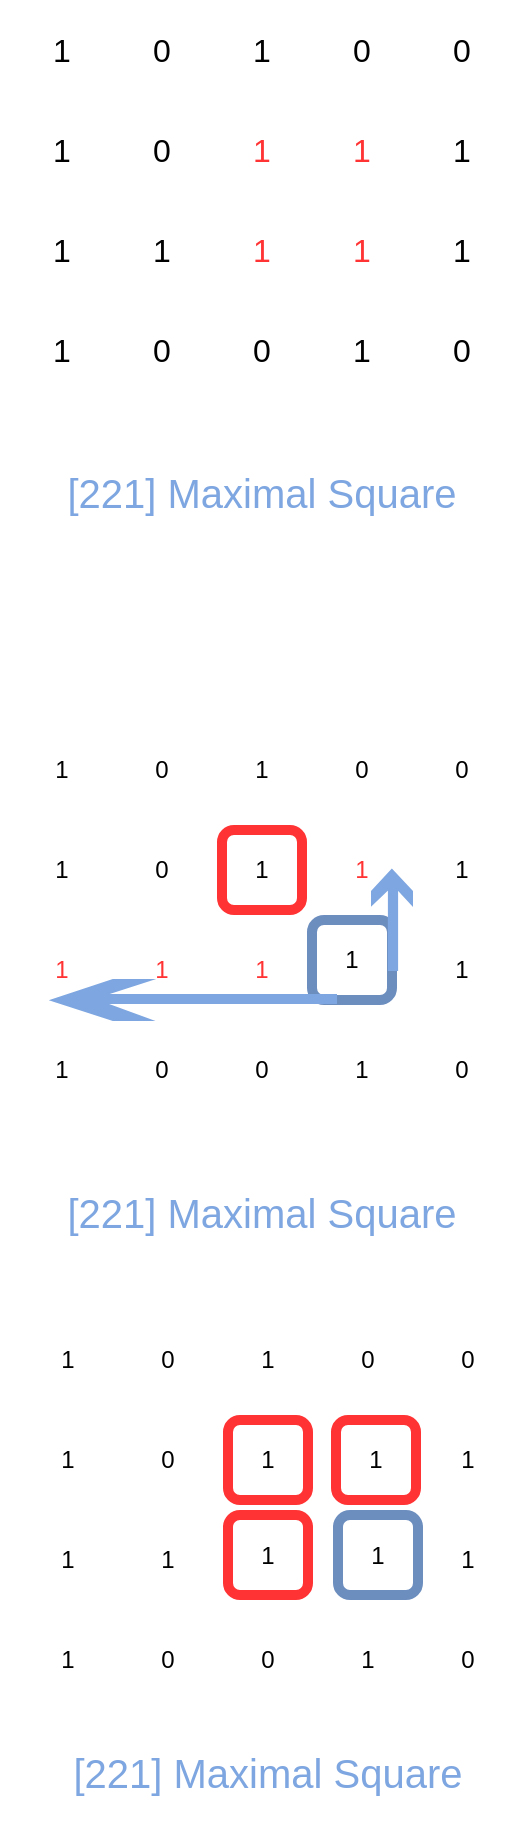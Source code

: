 <mxfile version="10.9.7" type="device"><diagram id="ITySGz5PNGcrqbwhJsbM" name="第 1 页"><mxGraphModel dx="1426" dy="893" grid="1" gridSize="10" guides="1" tooltips="1" connect="1" arrows="1" fold="1" page="1" pageScale="1" pageWidth="827" pageHeight="1169" math="0" shadow="0"><root><mxCell id="0"/><mxCell id="1" parent="0"/><mxCell id="3EWKEpGAevhigXG81Thf-1" value="1" style="rounded=0;whiteSpace=wrap;html=1;strokeColor=none;fillColor=none;fontSize=16;" vertex="1" parent="1"><mxGeometry x="160" y="80" width="50" height="50" as="geometry"/></mxCell><mxCell id="3EWKEpGAevhigXG81Thf-2" value="0" style="rounded=0;whiteSpace=wrap;html=1;strokeColor=none;fillColor=none;fontSize=16;" vertex="1" parent="1"><mxGeometry x="210" y="80" width="50" height="50" as="geometry"/></mxCell><mxCell id="3EWKEpGAevhigXG81Thf-3" value="1" style="rounded=0;whiteSpace=wrap;html=1;strokeColor=none;fillColor=none;fontSize=16;" vertex="1" parent="1"><mxGeometry x="260" y="80" width="50" height="50" as="geometry"/></mxCell><mxCell id="3EWKEpGAevhigXG81Thf-4" value="0" style="rounded=0;whiteSpace=wrap;html=1;strokeColor=none;fillColor=none;fontSize=16;" vertex="1" parent="1"><mxGeometry x="310" y="80" width="50" height="50" as="geometry"/></mxCell><mxCell id="3EWKEpGAevhigXG81Thf-5" value="0" style="rounded=0;whiteSpace=wrap;html=1;strokeColor=none;fillColor=none;fontSize=16;" vertex="1" parent="1"><mxGeometry x="360" y="80" width="50" height="50" as="geometry"/></mxCell><mxCell id="3EWKEpGAevhigXG81Thf-6" value="1" style="rounded=0;whiteSpace=wrap;html=1;strokeColor=none;fillColor=none;fontSize=16;" vertex="1" parent="1"><mxGeometry x="160" y="130" width="50" height="50" as="geometry"/></mxCell><mxCell id="3EWKEpGAevhigXG81Thf-7" value="0" style="rounded=0;whiteSpace=wrap;html=1;strokeColor=none;fillColor=none;fontSize=16;" vertex="1" parent="1"><mxGeometry x="210" y="130" width="50" height="50" as="geometry"/></mxCell><mxCell id="3EWKEpGAevhigXG81Thf-8" value="1" style="rounded=0;whiteSpace=wrap;html=1;fontColor=#FF3333;strokeColor=none;fillColor=none;fontSize=16;" vertex="1" parent="1"><mxGeometry x="260" y="130" width="50" height="50" as="geometry"/></mxCell><mxCell id="3EWKEpGAevhigXG81Thf-9" value="1" style="rounded=0;whiteSpace=wrap;html=1;fontColor=#FF3333;strokeColor=none;fillColor=none;fontSize=16;" vertex="1" parent="1"><mxGeometry x="310" y="130" width="50" height="50" as="geometry"/></mxCell><mxCell id="3EWKEpGAevhigXG81Thf-10" value="1" style="rounded=0;whiteSpace=wrap;html=1;strokeColor=none;fillColor=none;fontSize=16;" vertex="1" parent="1"><mxGeometry x="360" y="130" width="50" height="50" as="geometry"/></mxCell><mxCell id="3EWKEpGAevhigXG81Thf-11" value="1" style="rounded=0;whiteSpace=wrap;html=1;strokeColor=none;fillColor=none;fontSize=16;" vertex="1" parent="1"><mxGeometry x="160" y="180" width="50" height="50" as="geometry"/></mxCell><mxCell id="3EWKEpGAevhigXG81Thf-12" value="1" style="rounded=0;whiteSpace=wrap;html=1;strokeColor=none;fillColor=none;fontSize=16;" vertex="1" parent="1"><mxGeometry x="210" y="180" width="50" height="50" as="geometry"/></mxCell><mxCell id="3EWKEpGAevhigXG81Thf-13" value="1" style="rounded=0;whiteSpace=wrap;html=1;fontColor=#FF3333;strokeColor=none;fillColor=none;fontSize=16;" vertex="1" parent="1"><mxGeometry x="260" y="180" width="50" height="50" as="geometry"/></mxCell><mxCell id="3EWKEpGAevhigXG81Thf-14" value="1" style="rounded=0;whiteSpace=wrap;html=1;fontColor=#FF3333;strokeColor=none;fillColor=none;fontSize=16;" vertex="1" parent="1"><mxGeometry x="310" y="180" width="50" height="50" as="geometry"/></mxCell><mxCell id="3EWKEpGAevhigXG81Thf-15" value="1" style="rounded=0;whiteSpace=wrap;html=1;strokeColor=none;fillColor=none;fontSize=16;" vertex="1" parent="1"><mxGeometry x="360" y="180" width="50" height="50" as="geometry"/></mxCell><mxCell id="3EWKEpGAevhigXG81Thf-16" value="1" style="rounded=0;whiteSpace=wrap;html=1;strokeColor=none;fillColor=none;fontSize=16;" vertex="1" parent="1"><mxGeometry x="160" y="230" width="50" height="50" as="geometry"/></mxCell><mxCell id="3EWKEpGAevhigXG81Thf-17" value="0" style="rounded=0;whiteSpace=wrap;html=1;strokeColor=none;fillColor=none;fontSize=16;" vertex="1" parent="1"><mxGeometry x="210" y="230" width="50" height="50" as="geometry"/></mxCell><mxCell id="3EWKEpGAevhigXG81Thf-18" value="0" style="rounded=0;whiteSpace=wrap;html=1;strokeColor=none;fillColor=none;fontSize=16;" vertex="1" parent="1"><mxGeometry x="260" y="230" width="50" height="50" as="geometry"/></mxCell><mxCell id="3EWKEpGAevhigXG81Thf-19" value="1" style="rounded=0;whiteSpace=wrap;html=1;strokeColor=none;fillColor=none;fontSize=16;" vertex="1" parent="1"><mxGeometry x="310" y="230" width="50" height="50" as="geometry"/></mxCell><mxCell id="3EWKEpGAevhigXG81Thf-20" value="0" style="rounded=0;whiteSpace=wrap;html=1;strokeColor=none;fillColor=none;fontSize=16;" vertex="1" parent="1"><mxGeometry x="360" y="230" width="50" height="50" as="geometry"/></mxCell><mxCell id="3EWKEpGAevhigXG81Thf-21" value="1" style="rounded=0;whiteSpace=wrap;html=1;fillColor=none;strokeColor=none;" vertex="1" parent="1"><mxGeometry x="160" y="440" width="50" height="50" as="geometry"/></mxCell><mxCell id="3EWKEpGAevhigXG81Thf-22" value="0" style="rounded=0;whiteSpace=wrap;html=1;fillColor=none;strokeColor=none;" vertex="1" parent="1"><mxGeometry x="210" y="440" width="50" height="50" as="geometry"/></mxCell><mxCell id="3EWKEpGAevhigXG81Thf-23" value="1" style="rounded=0;whiteSpace=wrap;html=1;fillColor=none;strokeColor=none;" vertex="1" parent="1"><mxGeometry x="260" y="440" width="50" height="50" as="geometry"/></mxCell><mxCell id="3EWKEpGAevhigXG81Thf-24" value="0" style="rounded=0;whiteSpace=wrap;html=1;fillColor=none;strokeColor=none;" vertex="1" parent="1"><mxGeometry x="310" y="440" width="50" height="50" as="geometry"/></mxCell><mxCell id="3EWKEpGAevhigXG81Thf-25" value="0" style="rounded=0;whiteSpace=wrap;html=1;fillColor=none;strokeColor=none;" vertex="1" parent="1"><mxGeometry x="360" y="440" width="50" height="50" as="geometry"/></mxCell><mxCell id="3EWKEpGAevhigXG81Thf-26" value="1" style="rounded=0;whiteSpace=wrap;html=1;fillColor=none;strokeColor=none;" vertex="1" parent="1"><mxGeometry x="160" y="490" width="50" height="50" as="geometry"/></mxCell><mxCell id="3EWKEpGAevhigXG81Thf-27" value="0" style="rounded=0;whiteSpace=wrap;html=1;fillColor=none;strokeColor=none;" vertex="1" parent="1"><mxGeometry x="210" y="490" width="50" height="50" as="geometry"/></mxCell><mxCell id="3EWKEpGAevhigXG81Thf-28" value="1" style="rounded=1;whiteSpace=wrap;html=1;strokeColor=#FF3333;strokeWidth=5;fillColor=none;" vertex="1" parent="1"><mxGeometry x="265" y="495" width="40" height="40" as="geometry"/></mxCell><mxCell id="3EWKEpGAevhigXG81Thf-29" value="1" style="rounded=0;whiteSpace=wrap;html=1;fillColor=none;strokeColor=none;fontColor=#FF3333;" vertex="1" parent="1"><mxGeometry x="310" y="490" width="50" height="50" as="geometry"/></mxCell><mxCell id="3EWKEpGAevhigXG81Thf-30" value="1" style="rounded=0;whiteSpace=wrap;html=1;fillColor=none;strokeColor=none;" vertex="1" parent="1"><mxGeometry x="360" y="490" width="50" height="50" as="geometry"/></mxCell><mxCell id="3EWKEpGAevhigXG81Thf-31" value="1" style="rounded=0;whiteSpace=wrap;html=1;fillColor=none;strokeColor=none;fontColor=#FF3333;" vertex="1" parent="1"><mxGeometry x="160" y="540" width="50" height="50" as="geometry"/></mxCell><mxCell id="3EWKEpGAevhigXG81Thf-32" value="1" style="rounded=0;whiteSpace=wrap;html=1;fillColor=none;strokeColor=none;fontColor=#FF3333;" vertex="1" parent="1"><mxGeometry x="210" y="540" width="50" height="50" as="geometry"/></mxCell><mxCell id="3EWKEpGAevhigXG81Thf-33" value="1" style="rounded=0;whiteSpace=wrap;html=1;fillColor=none;strokeColor=none;fontColor=#FF3333;" vertex="1" parent="1"><mxGeometry x="260" y="540" width="50" height="50" as="geometry"/></mxCell><mxCell id="3EWKEpGAevhigXG81Thf-34" value="1" style="rounded=1;whiteSpace=wrap;html=1;strokeColor=#6c8ebf;strokeWidth=5;fillColor=none;perimeterSpacing=29;" vertex="1" parent="1"><mxGeometry x="310" y="540" width="40" height="40" as="geometry"/></mxCell><mxCell id="3EWKEpGAevhigXG81Thf-35" value="1" style="rounded=0;whiteSpace=wrap;html=1;fillColor=none;strokeColor=none;" vertex="1" parent="1"><mxGeometry x="360" y="540" width="50" height="50" as="geometry"/></mxCell><mxCell id="3EWKEpGAevhigXG81Thf-36" value="1" style="rounded=0;whiteSpace=wrap;html=1;fillColor=none;strokeColor=none;" vertex="1" parent="1"><mxGeometry x="160" y="590" width="50" height="50" as="geometry"/></mxCell><mxCell id="3EWKEpGAevhigXG81Thf-37" value="0" style="rounded=0;whiteSpace=wrap;html=1;fillColor=none;strokeColor=none;" vertex="1" parent="1"><mxGeometry x="210" y="590" width="50" height="50" as="geometry"/></mxCell><mxCell id="3EWKEpGAevhigXG81Thf-38" value="0" style="rounded=0;whiteSpace=wrap;html=1;fillColor=none;strokeColor=none;" vertex="1" parent="1"><mxGeometry x="260" y="590" width="50" height="50" as="geometry"/></mxCell><mxCell id="3EWKEpGAevhigXG81Thf-39" value="1" style="rounded=0;whiteSpace=wrap;html=1;fillColor=none;strokeColor=none;" vertex="1" parent="1"><mxGeometry x="310" y="590" width="50" height="50" as="geometry"/></mxCell><mxCell id="3EWKEpGAevhigXG81Thf-40" value="0" style="rounded=0;whiteSpace=wrap;html=1;fillColor=none;strokeColor=none;" vertex="1" parent="1"><mxGeometry x="360" y="590" width="50" height="50" as="geometry"/></mxCell><mxCell id="3EWKEpGAevhigXG81Thf-42" value="" style="pointerEvents=1;shadow=0;dashed=0;html=1;strokeColor=#7EA6E0;labelPosition=center;verticalLabelPosition=bottom;verticalAlign=top;align=center;shape=mxgraph.mscae.deprecated.poster_arrow;fillColor=#7EA6E0;direction=west;" vertex="1" parent="1"><mxGeometry x="340" y="515" width="20" height="50" as="geometry"/></mxCell><mxCell id="3EWKEpGAevhigXG81Thf-43" value="" style="pointerEvents=1;shadow=0;dashed=0;html=1;strokeColor=#7EA6E0;labelPosition=center;verticalLabelPosition=bottom;verticalAlign=top;align=center;shape=mxgraph.mscae.deprecated.poster_arrow;fillColor=#7EA6E0;direction=south;" vertex="1" parent="1"><mxGeometry x="180" y="570" width="142" height="20" as="geometry"/></mxCell><mxCell id="3EWKEpGAevhigXG81Thf-44" value="1" style="rounded=0;whiteSpace=wrap;html=1;fillColor=none;strokeColor=none;" vertex="1" parent="1"><mxGeometry x="163" y="735" width="50" height="50" as="geometry"/></mxCell><mxCell id="3EWKEpGAevhigXG81Thf-45" value="0" style="rounded=0;whiteSpace=wrap;html=1;fillColor=none;strokeColor=none;" vertex="1" parent="1"><mxGeometry x="213" y="735" width="50" height="50" as="geometry"/></mxCell><mxCell id="3EWKEpGAevhigXG81Thf-46" value="1" style="rounded=0;whiteSpace=wrap;html=1;fillColor=none;strokeColor=none;" vertex="1" parent="1"><mxGeometry x="263" y="735" width="50" height="50" as="geometry"/></mxCell><mxCell id="3EWKEpGAevhigXG81Thf-47" value="0" style="rounded=0;whiteSpace=wrap;html=1;fillColor=none;strokeColor=none;" vertex="1" parent="1"><mxGeometry x="313" y="735" width="50" height="50" as="geometry"/></mxCell><mxCell id="3EWKEpGAevhigXG81Thf-48" value="0" style="rounded=0;whiteSpace=wrap;html=1;fillColor=none;strokeColor=none;" vertex="1" parent="1"><mxGeometry x="363" y="735" width="50" height="50" as="geometry"/></mxCell><mxCell id="3EWKEpGAevhigXG81Thf-49" value="1" style="rounded=0;whiteSpace=wrap;html=1;fillColor=none;strokeColor=none;" vertex="1" parent="1"><mxGeometry x="163" y="785" width="50" height="50" as="geometry"/></mxCell><mxCell id="3EWKEpGAevhigXG81Thf-50" value="0" style="rounded=0;whiteSpace=wrap;html=1;fillColor=none;strokeColor=none;" vertex="1" parent="1"><mxGeometry x="213" y="785" width="50" height="50" as="geometry"/></mxCell><mxCell id="3EWKEpGAevhigXG81Thf-51" value="1" style="rounded=1;whiteSpace=wrap;html=1;strokeColor=#FF3333;strokeWidth=5;fillColor=none;" vertex="1" parent="1"><mxGeometry x="268" y="790" width="40" height="40" as="geometry"/></mxCell><mxCell id="3EWKEpGAevhigXG81Thf-52" value="1" style="rounded=1;whiteSpace=wrap;html=1;fillColor=none;strokeColor=#FF3333;fontColor=#000000;strokeWidth=5;" vertex="1" parent="1"><mxGeometry x="322" y="790" width="40" height="40" as="geometry"/></mxCell><mxCell id="3EWKEpGAevhigXG81Thf-53" value="1" style="rounded=0;whiteSpace=wrap;html=1;fillColor=none;strokeColor=none;" vertex="1" parent="1"><mxGeometry x="363" y="785" width="50" height="50" as="geometry"/></mxCell><mxCell id="3EWKEpGAevhigXG81Thf-54" value="1" style="rounded=0;whiteSpace=wrap;html=1;fillColor=none;strokeColor=none;fontColor=#000000;" vertex="1" parent="1"><mxGeometry x="163" y="835" width="50" height="50" as="geometry"/></mxCell><mxCell id="3EWKEpGAevhigXG81Thf-55" value="1" style="rounded=0;whiteSpace=wrap;html=1;fillColor=none;strokeColor=none;fontColor=#000000;" vertex="1" parent="1"><mxGeometry x="213" y="835" width="50" height="50" as="geometry"/></mxCell><mxCell id="3EWKEpGAevhigXG81Thf-56" value="1" style="rounded=1;whiteSpace=wrap;html=1;fillColor=none;strokeColor=#FF3333;fontColor=#000000;strokeWidth=5;" vertex="1" parent="1"><mxGeometry x="268" y="837.5" width="40" height="40" as="geometry"/></mxCell><mxCell id="3EWKEpGAevhigXG81Thf-57" value="1" style="rounded=1;whiteSpace=wrap;html=1;strokeColor=#6c8ebf;strokeWidth=5;fillColor=none;perimeterSpacing=29;" vertex="1" parent="1"><mxGeometry x="323" y="837.5" width="40" height="40" as="geometry"/></mxCell><mxCell id="3EWKEpGAevhigXG81Thf-58" value="1" style="rounded=0;whiteSpace=wrap;html=1;fillColor=none;strokeColor=none;" vertex="1" parent="1"><mxGeometry x="363" y="835" width="50" height="50" as="geometry"/></mxCell><mxCell id="3EWKEpGAevhigXG81Thf-59" value="1" style="rounded=0;whiteSpace=wrap;html=1;fillColor=none;strokeColor=none;" vertex="1" parent="1"><mxGeometry x="163" y="885" width="50" height="50" as="geometry"/></mxCell><mxCell id="3EWKEpGAevhigXG81Thf-60" value="0" style="rounded=0;whiteSpace=wrap;html=1;fillColor=none;strokeColor=none;" vertex="1" parent="1"><mxGeometry x="213" y="885" width="50" height="50" as="geometry"/></mxCell><mxCell id="3EWKEpGAevhigXG81Thf-61" value="0" style="rounded=0;whiteSpace=wrap;html=1;fillColor=none;strokeColor=none;" vertex="1" parent="1"><mxGeometry x="263" y="885" width="50" height="50" as="geometry"/></mxCell><mxCell id="3EWKEpGAevhigXG81Thf-62" value="1" style="rounded=0;whiteSpace=wrap;html=1;fillColor=none;strokeColor=none;" vertex="1" parent="1"><mxGeometry x="313" y="885" width="50" height="50" as="geometry"/></mxCell><mxCell id="3EWKEpGAevhigXG81Thf-63" value="0" style="rounded=0;whiteSpace=wrap;html=1;fillColor=none;strokeColor=none;" vertex="1" parent="1"><mxGeometry x="363" y="885" width="50" height="50" as="geometry"/></mxCell><mxCell id="3EWKEpGAevhigXG81Thf-66" value="[221] Maximal Square" style="text;strokeColor=none;fillColor=none;align=center;verticalAlign=middle;rounded=0;fontSize=20;fontColor=#7EA6E0;gradientColor=none;" vertex="1" parent="1"><mxGeometry x="154" y="300" width="262" height="50" as="geometry"/></mxCell><mxCell id="3EWKEpGAevhigXG81Thf-67" value="[221] Maximal Square" style="text;strokeColor=none;fillColor=none;align=center;verticalAlign=middle;rounded=0;fontSize=20;fontColor=#7EA6E0;gradientColor=none;" vertex="1" parent="1"><mxGeometry x="154" y="660" width="262" height="50" as="geometry"/></mxCell><mxCell id="3EWKEpGAevhigXG81Thf-68" value="[221] Maximal Square" style="text;strokeColor=none;fillColor=none;align=center;verticalAlign=middle;rounded=0;fontSize=20;fontColor=#7EA6E0;gradientColor=none;" vertex="1" parent="1"><mxGeometry x="157" y="940" width="262" height="50" as="geometry"/></mxCell></root></mxGraphModel></diagram></mxfile>